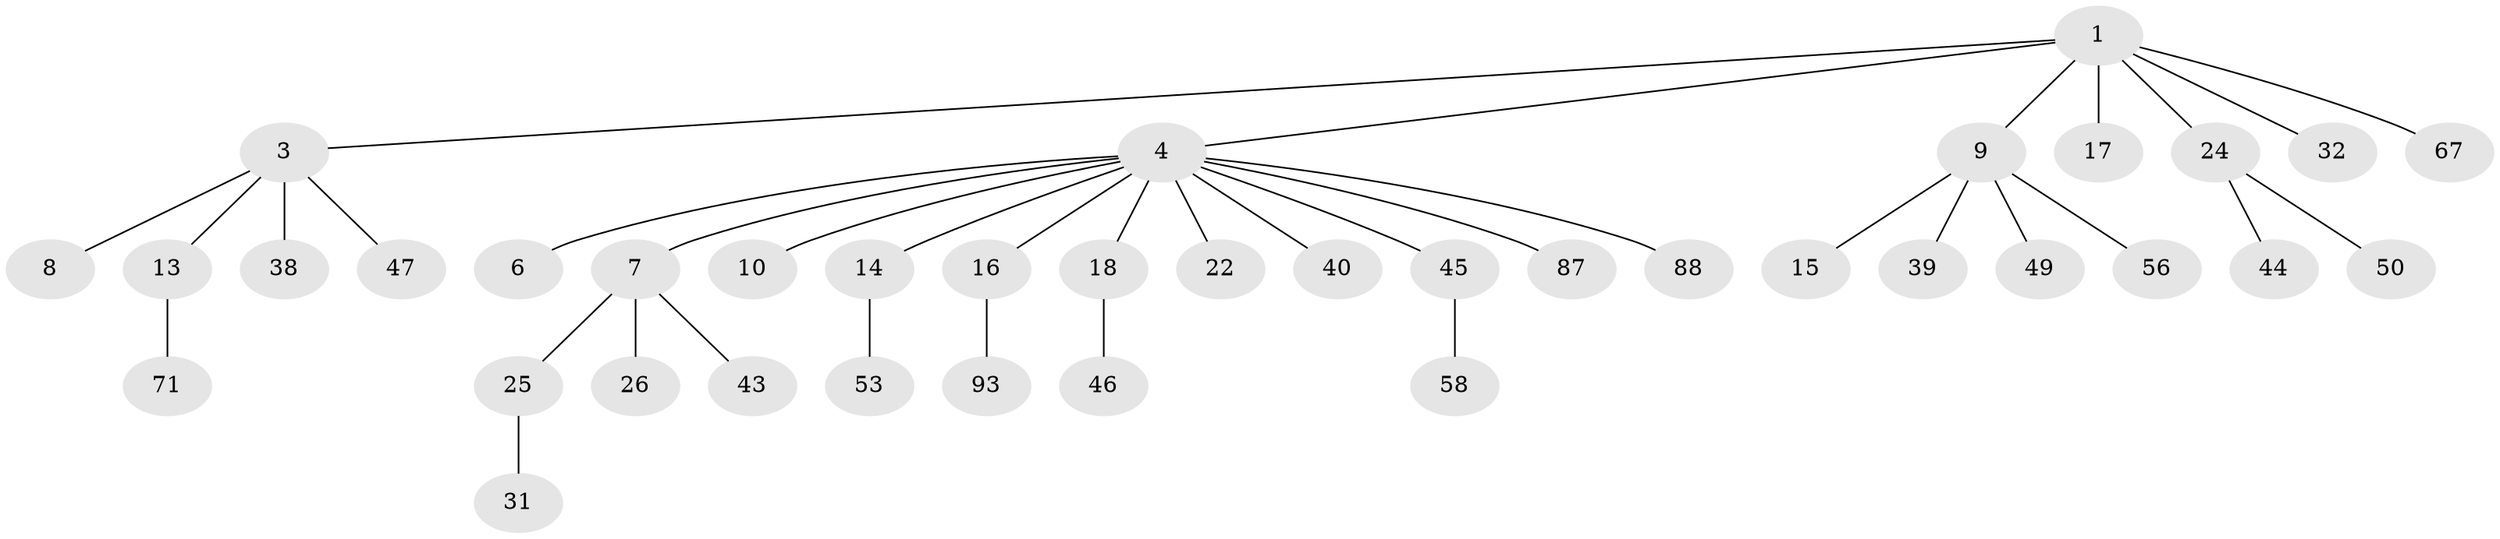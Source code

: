 // original degree distribution, {3: 0.15463917525773196, 6: 0.020618556701030927, 5: 0.020618556701030927, 7: 0.020618556701030927, 1: 0.4845360824742268, 2: 0.26804123711340205, 4: 0.030927835051546393}
// Generated by graph-tools (version 1.1) at 2025/19/03/04/25 18:19:03]
// undirected, 38 vertices, 37 edges
graph export_dot {
graph [start="1"]
  node [color=gray90,style=filled];
  1 [super="+2"];
  3;
  4 [super="+5"];
  6;
  7 [super="+12"];
  8;
  9 [super="+23+72+11+52"];
  10 [super="+29+92"];
  13 [super="+60"];
  14;
  15 [super="+37+66"];
  16 [super="+34+51"];
  17 [super="+54+30"];
  18 [super="+21"];
  22;
  24 [super="+42+48"];
  25 [super="+74+28+35"];
  26 [super="+83+59"];
  31;
  32 [super="+36"];
  38 [super="+95"];
  39 [super="+82+70"];
  40;
  43 [super="+63"];
  44 [super="+62"];
  45 [super="+55"];
  46;
  47;
  49 [super="+81+85+61"];
  50 [super="+78+69"];
  53 [super="+57"];
  56;
  58;
  67;
  71;
  87 [super="+94"];
  88;
  93;
  1 -- 4;
  1 -- 9;
  1 -- 32;
  1 -- 17;
  1 -- 3;
  1 -- 67;
  1 -- 24;
  3 -- 8;
  3 -- 13;
  3 -- 38;
  3 -- 47;
  4 -- 6;
  4 -- 10;
  4 -- 18;
  4 -- 22;
  4 -- 40;
  4 -- 16;
  4 -- 87;
  4 -- 7;
  4 -- 88;
  4 -- 45;
  4 -- 14;
  7 -- 25;
  7 -- 26;
  7 -- 43;
  9 -- 56;
  9 -- 15;
  9 -- 39;
  9 -- 49;
  13 -- 71;
  14 -- 53;
  16 -- 93;
  18 -- 46;
  24 -- 50;
  24 -- 44;
  25 -- 31;
  45 -- 58;
}
